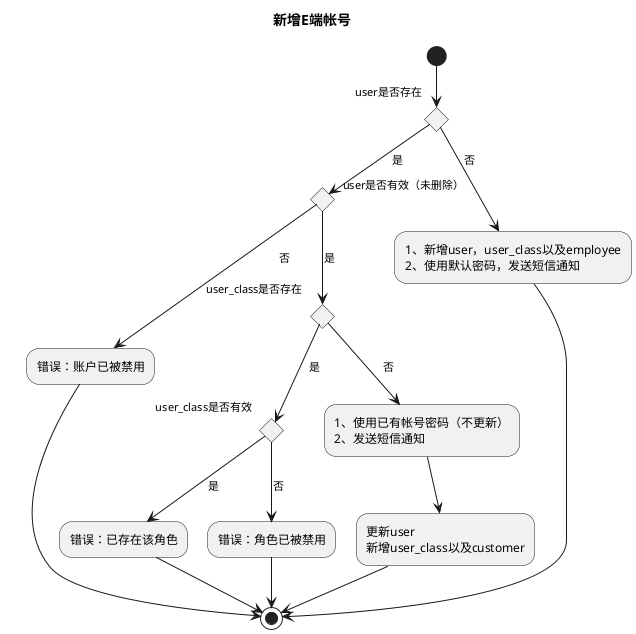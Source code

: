 @startuml
title 新增E端帐号
(*)  --> if "user是否存在" then
        --> [是] if "user是否有效（未删除）" then
            --> [否] "错误：账户已被禁用"
            -->(*)
        else
            --> [是] if "user_class是否存在" then
                --> [是] if "user_class是否有效" then
                        --> [是] "错误：已存在该角色"
                        -->(*)
                    else
                        --> [否] "错误：角色已被禁用"
                        -->(*)
                    endif
            else
                --> [否] "1、使用已有帐号密码（不更新）\n2、发送短信通知"
                --> "更新user\n新增user_class以及customer"
                -->(*)
            endif
        endif
    else
        --> [否] "1、新增user，user_class以及employee\n2、使用默认密码，发送短信通知"
        -->(*)
    endif
@enduml